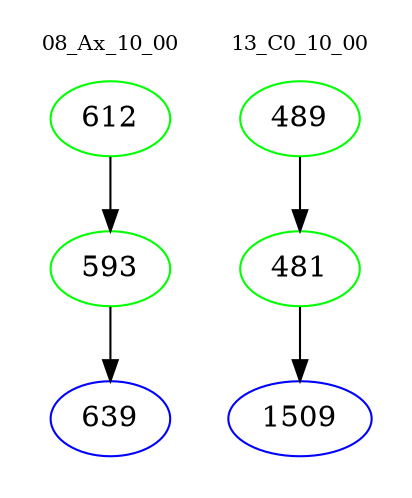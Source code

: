 digraph{
subgraph cluster_0 {
color = white
label = "08_Ax_10_00";
fontsize=10;
T0_612 [label="612", color="green"]
T0_612 -> T0_593 [color="black"]
T0_593 [label="593", color="green"]
T0_593 -> T0_639 [color="black"]
T0_639 [label="639", color="blue"]
}
subgraph cluster_1 {
color = white
label = "13_C0_10_00";
fontsize=10;
T1_489 [label="489", color="green"]
T1_489 -> T1_481 [color="black"]
T1_481 [label="481", color="green"]
T1_481 -> T1_1509 [color="black"]
T1_1509 [label="1509", color="blue"]
}
}
